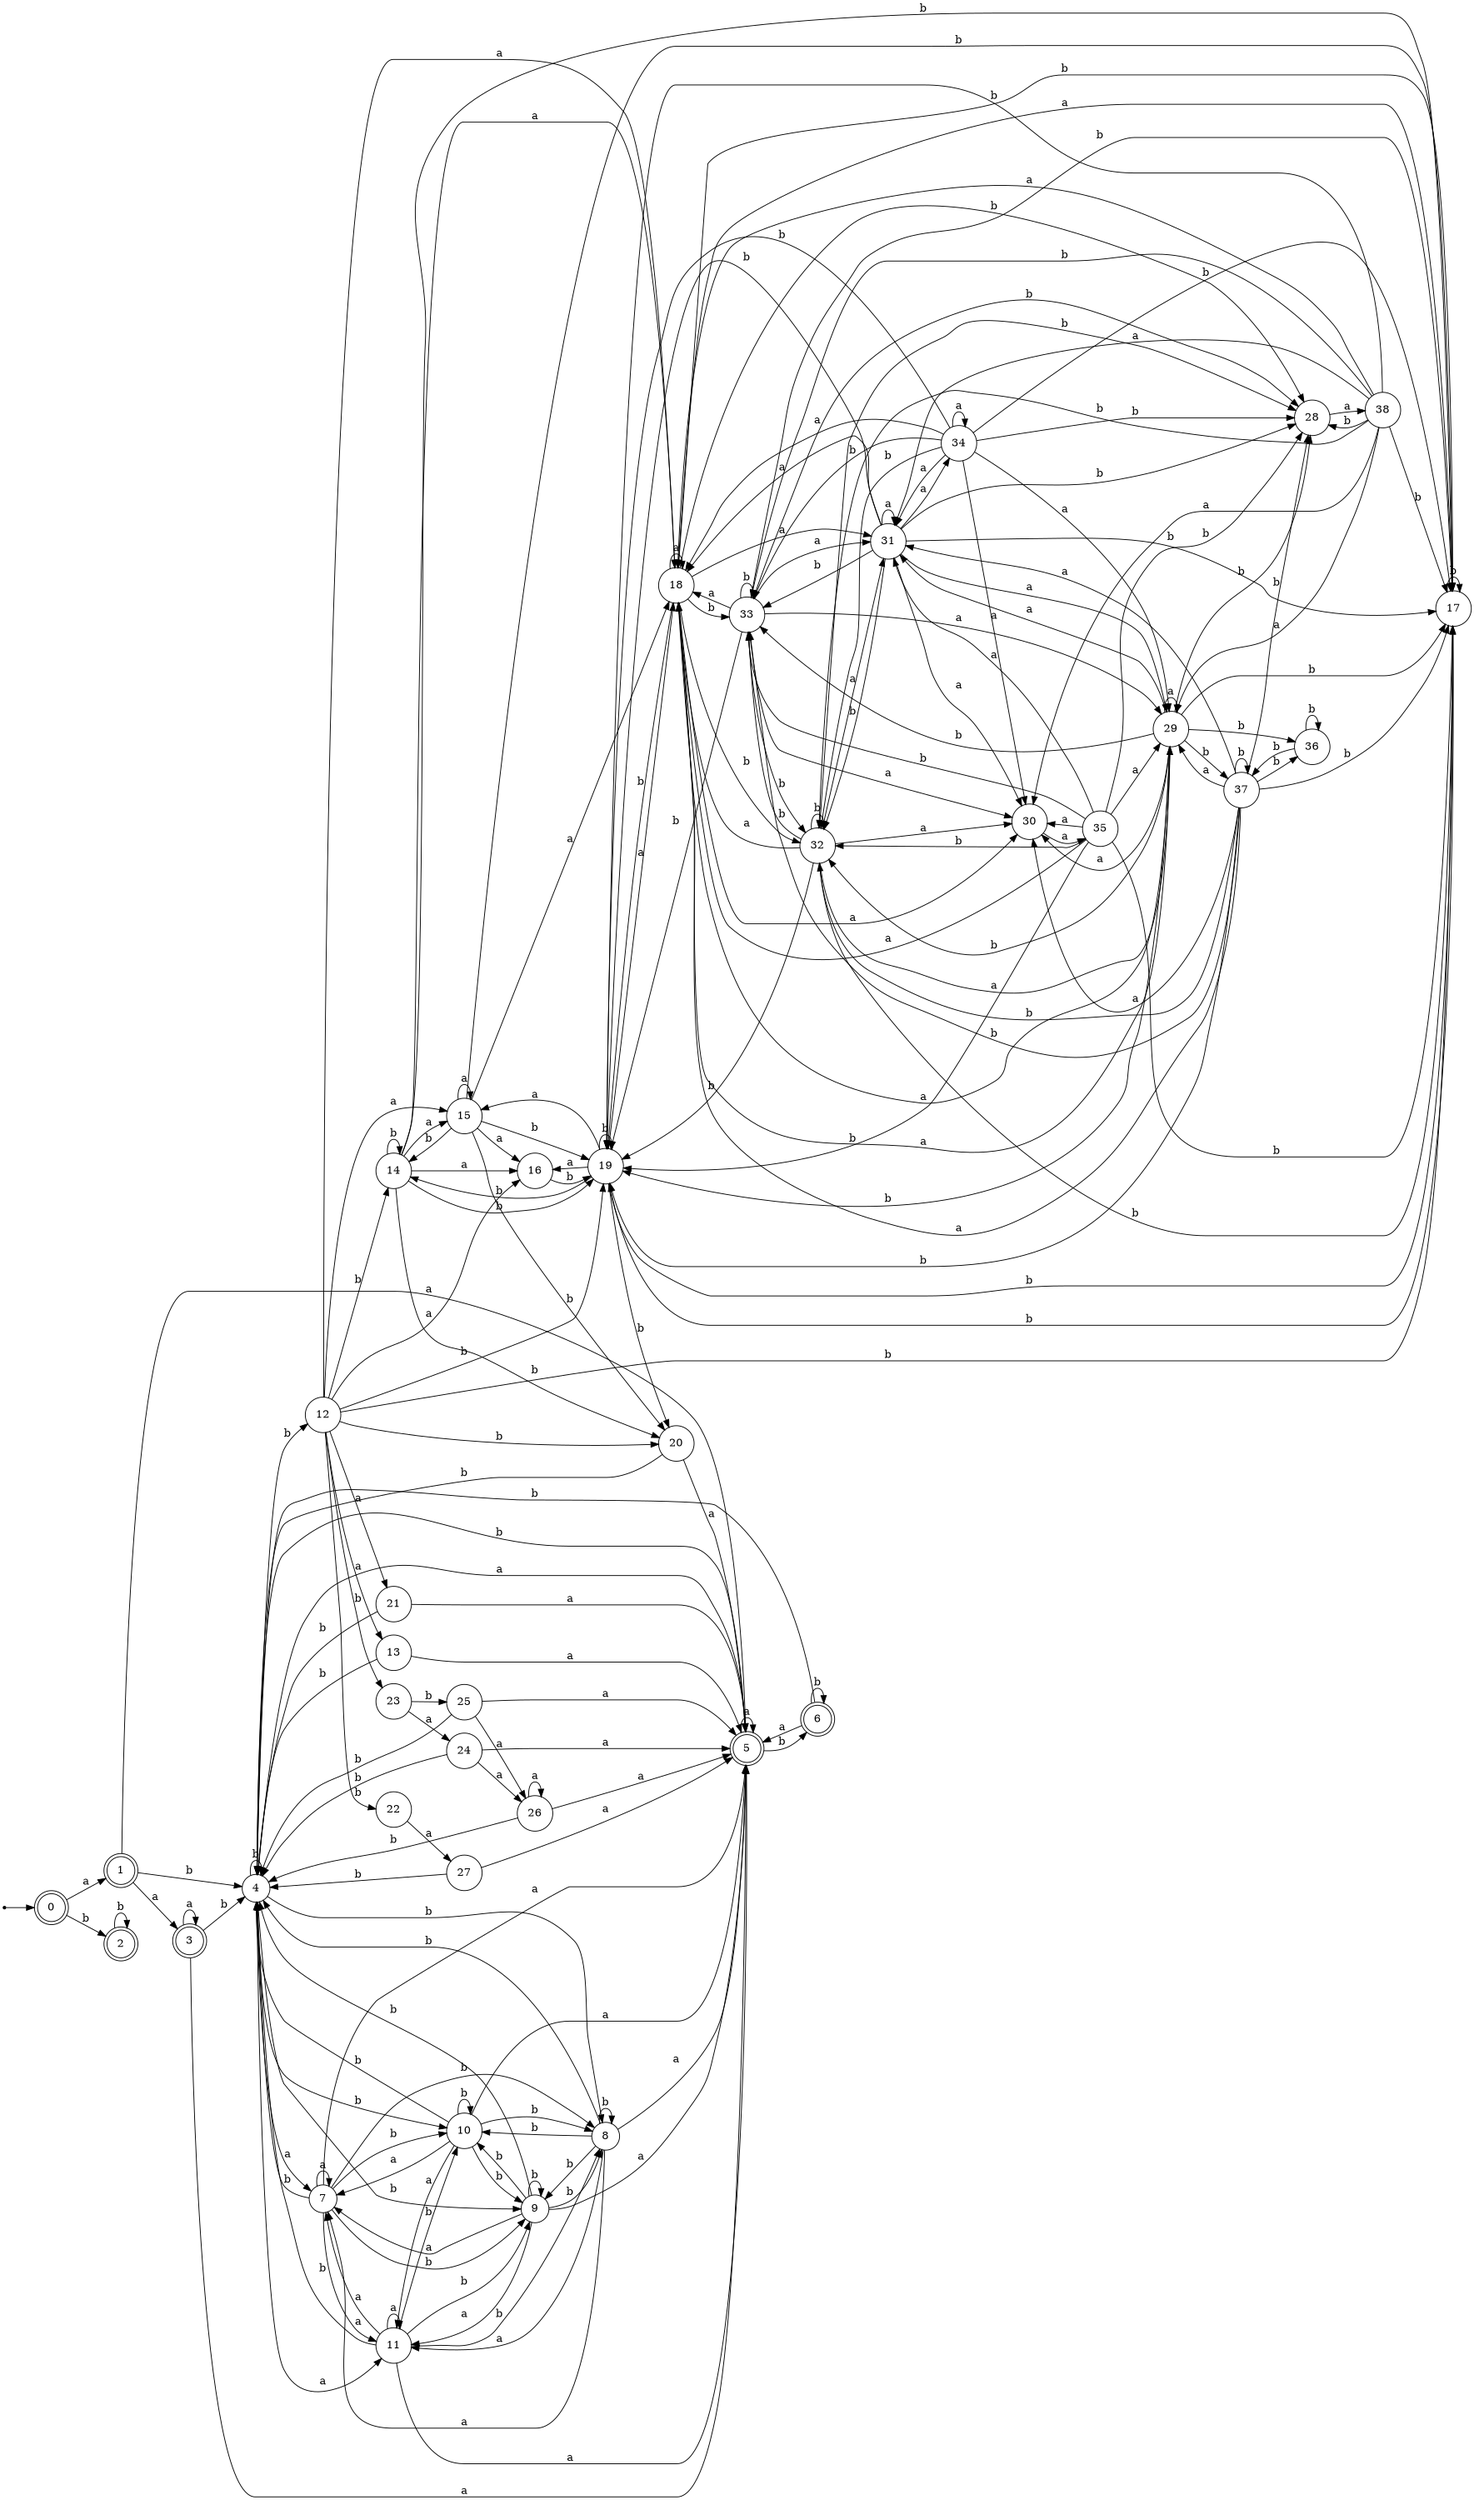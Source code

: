digraph finite_state_machine {
rankdir=LR;
size="20,20";
node [shape = point]; "dummy0"
node [shape = doublecircle]; "0";"dummy0" -> "0";
node [shape = doublecircle]; "1";node [shape = doublecircle]; "2";node [shape = doublecircle]; "3";node [shape = circle]; "4";
node [shape = doublecircle]; "5";node [shape = doublecircle]; "6";node [shape = circle]; "7";
node [shape = circle]; "8";
node [shape = circle]; "9";
node [shape = circle]; "10";
node [shape = circle]; "11";
node [shape = circle]; "12";
node [shape = circle]; "13";
node [shape = circle]; "14";
node [shape = circle]; "15";
node [shape = circle]; "16";
node [shape = circle]; "17";
node [shape = circle]; "18";
node [shape = circle]; "19";
node [shape = circle]; "20";
node [shape = circle]; "21";
node [shape = circle]; "22";
node [shape = circle]; "23";
node [shape = circle]; "24";
node [shape = circle]; "25";
node [shape = circle]; "26";
node [shape = circle]; "27";
node [shape = circle]; "28";
node [shape = circle]; "29";
node [shape = circle]; "30";
node [shape = circle]; "31";
node [shape = circle]; "32";
node [shape = circle]; "33";
node [shape = circle]; "34";
node [shape = circle]; "35";
node [shape = circle]; "36";
node [shape = circle]; "37";
node [shape = circle]; "38";
"0" -> "1" [label = "a"];
 "0" -> "2" [label = "b"];
 "2" -> "2" [label = "b"];
 "1" -> "3" [label = "a"];
 "1" -> "5" [label = "a"];
 "1" -> "4" [label = "b"];
 "5" -> "5" [label = "a"];
 "5" -> "4" [label = "b"];
 "5" -> "6" [label = "b"];
 "6" -> "4" [label = "b"];
 "6" -> "6" [label = "b"];
 "6" -> "5" [label = "a"];
 "4" -> "4" [label = "b"];
 "4" -> "8" [label = "b"];
 "4" -> "9" [label = "b"];
 "4" -> "10" [label = "b"];
 "4" -> "12" [label = "b"];
 "4" -> "11" [label = "a"];
 "4" -> "5" [label = "a"];
 "4" -> "7" [label = "a"];
 "12" -> "16" [label = "a"];
 "12" -> "18" [label = "a"];
 "12" -> "21" [label = "a"];
 "12" -> "13" [label = "a"];
 "12" -> "15" [label = "a"];
 "12" -> "17" [label = "b"];
 "12" -> "19" [label = "b"];
 "12" -> "20" [label = "b"];
 "12" -> "22" [label = "b"];
 "12" -> "23" [label = "b"];
 "12" -> "14" [label = "b"];
 "23" -> "24" [label = "a"];
 "23" -> "25" [label = "b"];
 "25" -> "26" [label = "a"];
 "25" -> "5" [label = "a"];
 "25" -> "4" [label = "b"];
 "26" -> "26" [label = "a"];
 "26" -> "5" [label = "a"];
 "26" -> "4" [label = "b"];
 "24" -> "26" [label = "a"];
 "24" -> "5" [label = "a"];
 "24" -> "4" [label = "b"];
 "22" -> "27" [label = "a"];
 "27" -> "4" [label = "b"];
 "27" -> "5" [label = "a"];
 "21" -> "4" [label = "b"];
 "21" -> "5" [label = "a"];
 "20" -> "4" [label = "b"];
 "20" -> "5" [label = "a"];
 "19" -> "17" [label = "b"];
 "19" -> "19" [label = "b"];
 "19" -> "20" [label = "b"];
 "19" -> "14" [label = "b"];
 "19" -> "16" [label = "a"];
 "19" -> "18" [label = "a"];
 "19" -> "15" [label = "a"];
 "18" -> "18" [label = "a"];
 "18" -> "29" [label = "a"];
 "18" -> "30" [label = "a"];
 "18" -> "31" [label = "a"];
 "18" -> "32" [label = "b"];
 "18" -> "33" [label = "b"];
 "18" -> "17" [label = "b"];
 "18" -> "19" [label = "b"];
 "18" -> "28" [label = "b"];
 "33" -> "32" [label = "b"];
 "33" -> "33" [label = "b"];
 "33" -> "17" [label = "b"];
 "33" -> "19" [label = "b"];
 "33" -> "28" [label = "b"];
 "33" -> "18" [label = "a"];
 "33" -> "29" [label = "a"];
 "33" -> "30" [label = "a"];
 "33" -> "31" [label = "a"];
 "32" -> "32" [label = "b"];
 "32" -> "33" [label = "b"];
 "32" -> "17" [label = "b"];
 "32" -> "19" [label = "b"];
 "32" -> "28" [label = "b"];
 "32" -> "18" [label = "a"];
 "32" -> "29" [label = "a"];
 "32" -> "30" [label = "a"];
 "32" -> "31" [label = "a"];
 "31" -> "34" [label = "a"];
 "31" -> "18" [label = "a"];
 "31" -> "29" [label = "a"];
 "31" -> "30" [label = "a"];
 "31" -> "31" [label = "a"];
 "31" -> "32" [label = "b"];
 "31" -> "33" [label = "b"];
 "31" -> "17" [label = "b"];
 "31" -> "19" [label = "b"];
 "31" -> "28" [label = "b"];
 "34" -> "34" [label = "a"];
 "34" -> "18" [label = "a"];
 "34" -> "29" [label = "a"];
 "34" -> "30" [label = "a"];
 "34" -> "31" [label = "a"];
 "34" -> "32" [label = "b"];
 "34" -> "33" [label = "b"];
 "34" -> "17" [label = "b"];
 "34" -> "19" [label = "b"];
 "34" -> "28" [label = "b"];
 "30" -> "35" [label = "a"];
 "35" -> "18" [label = "a"];
 "35" -> "29" [label = "a"];
 "35" -> "30" [label = "a"];
 "35" -> "31" [label = "a"];
 "35" -> "32" [label = "b"];
 "35" -> "33" [label = "b"];
 "35" -> "17" [label = "b"];
 "35" -> "19" [label = "b"];
 "35" -> "28" [label = "b"];
 "29" -> "18" [label = "a"];
 "29" -> "29" [label = "a"];
 "29" -> "30" [label = "a"];
 "29" -> "31" [label = "a"];
 "29" -> "32" [label = "b"];
 "29" -> "33" [label = "b"];
 "29" -> "17" [label = "b"];
 "29" -> "19" [label = "b"];
 "29" -> "36" [label = "b"];
 "29" -> "37" [label = "b"];
 "29" -> "28" [label = "b"];
 "37" -> "32" [label = "b"];
 "37" -> "33" [label = "b"];
 "37" -> "17" [label = "b"];
 "37" -> "19" [label = "b"];
 "37" -> "36" [label = "b"];
 "37" -> "37" [label = "b"];
 "37" -> "28" [label = "b"];
 "37" -> "18" [label = "a"];
 "37" -> "29" [label = "a"];
 "37" -> "30" [label = "a"];
 "37" -> "31" [label = "a"];
 "36" -> "36" [label = "b"];
 "36" -> "37" [label = "b"];
 "28" -> "38" [label = "a"];
 "38" -> "32" [label = "b"];
 "38" -> "33" [label = "b"];
 "38" -> "17" [label = "b"];
 "38" -> "19" [label = "b"];
 "38" -> "28" [label = "b"];
 "38" -> "18" [label = "a"];
 "38" -> "29" [label = "a"];
 "38" -> "30" [label = "a"];
 "38" -> "31" [label = "a"];
 "17" -> "17" [label = "b"];
 "17" -> "19" [label = "b"];
 "17" -> "18" [label = "a"];
 "16" -> "19" [label = "b"];
 "15" -> "16" [label = "a"];
 "15" -> "18" [label = "a"];
 "15" -> "15" [label = "a"];
 "15" -> "17" [label = "b"];
 "15" -> "19" [label = "b"];
 "15" -> "20" [label = "b"];
 "15" -> "14" [label = "b"];
 "14" -> "17" [label = "b"];
 "14" -> "19" [label = "b"];
 "14" -> "20" [label = "b"];
 "14" -> "14" [label = "b"];
 "14" -> "16" [label = "a"];
 "14" -> "18" [label = "a"];
 "14" -> "15" [label = "a"];
 "13" -> "4" [label = "b"];
 "13" -> "5" [label = "a"];
 "11" -> "11" [label = "a"];
 "11" -> "5" [label = "a"];
 "11" -> "7" [label = "a"];
 "11" -> "8" [label = "b"];
 "11" -> "9" [label = "b"];
 "11" -> "10" [label = "b"];
 "11" -> "4" [label = "b"];
 "10" -> "8" [label = "b"];
 "10" -> "9" [label = "b"];
 "10" -> "10" [label = "b"];
 "10" -> "4" [label = "b"];
 "10" -> "11" [label = "a"];
 "10" -> "5" [label = "a"];
 "10" -> "7" [label = "a"];
 "9" -> "8" [label = "b"];
 "9" -> "9" [label = "b"];
 "9" -> "10" [label = "b"];
 "9" -> "4" [label = "b"];
 "9" -> "11" [label = "a"];
 "9" -> "5" [label = "a"];
 "9" -> "7" [label = "a"];
 "8" -> "8" [label = "b"];
 "8" -> "9" [label = "b"];
 "8" -> "10" [label = "b"];
 "8" -> "4" [label = "b"];
 "8" -> "11" [label = "a"];
 "8" -> "5" [label = "a"];
 "8" -> "7" [label = "a"];
 "7" -> "11" [label = "a"];
 "7" -> "5" [label = "a"];
 "7" -> "7" [label = "a"];
 "7" -> "8" [label = "b"];
 "7" -> "9" [label = "b"];
 "7" -> "10" [label = "b"];
 "7" -> "4" [label = "b"];
 "3" -> "3" [label = "a"];
 "3" -> "5" [label = "a"];
 "3" -> "4" [label = "b"];
 }
